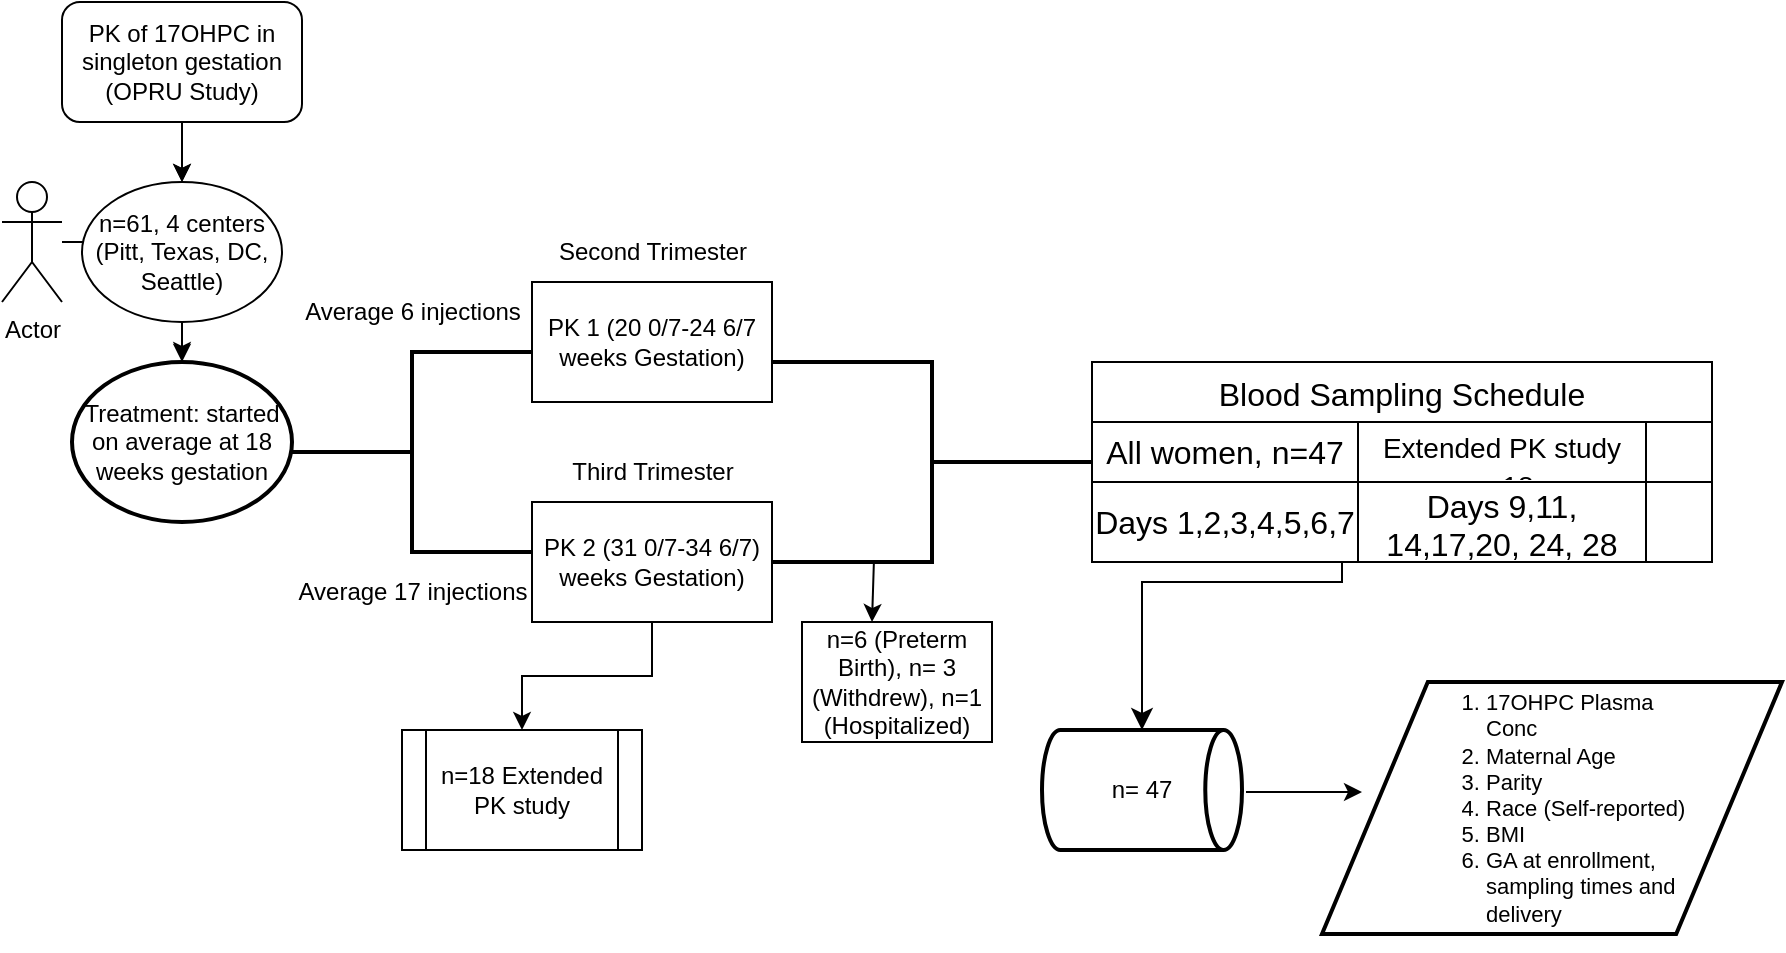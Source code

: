 <mxfile version="22.1.0" type="github" pages="4">
  <diagram name="SingletonGA" id="rbXkn7Sw2Spppkdq66Iw">
    <mxGraphModel dx="1050" dy="530" grid="1" gridSize="10" guides="1" tooltips="1" connect="0" arrows="1" fold="1" page="1" pageScale="1" pageWidth="1169" pageHeight="827" math="0" shadow="0">
      <root>
        <mxCell id="0" />
        <mxCell id="1" parent="0" />
        <mxCell id="QeXafyxIQdsIQlXE-B9K-46" value="" style="edgeStyle=orthogonalEdgeStyle;rounded=0;orthogonalLoop=1;jettySize=auto;html=1;" edge="1" parent="1" source="QeXafyxIQdsIQlXE-B9K-1" target="QeXafyxIQdsIQlXE-B9K-4">
          <mxGeometry relative="1" as="geometry" />
        </mxCell>
        <mxCell id="QeXafyxIQdsIQlXE-B9K-1" value="PK of 17OHPC in singleton gestation (OPRU Study)" style="rounded=1;whiteSpace=wrap;html=1;" vertex="1" parent="1">
          <mxGeometry x="200" y="90" width="120" height="60" as="geometry" />
        </mxCell>
        <mxCell id="QeXafyxIQdsIQlXE-B9K-2" value="" style="endArrow=classic;html=1;rounded=0;exitX=0.5;exitY=1;exitDx=0;exitDy=0;" edge="1" parent="1" source="QeXafyxIQdsIQlXE-B9K-1">
          <mxGeometry width="50" height="50" relative="1" as="geometry">
            <mxPoint x="520" y="310" as="sourcePoint" />
            <mxPoint x="260" y="180" as="targetPoint" />
          </mxGeometry>
        </mxCell>
        <mxCell id="sl1eRLKkdtRaeZvw6ni7-1" value="" style="edgeStyle=orthogonalEdgeStyle;rounded=0;orthogonalLoop=1;jettySize=auto;html=1;" edge="1" parent="1" source="QeXafyxIQdsIQlXE-B9K-3" target="QeXafyxIQdsIQlXE-B9K-44">
          <mxGeometry relative="1" as="geometry" />
        </mxCell>
        <mxCell id="QeXafyxIQdsIQlXE-B9K-3" value="Actor" style="shape=umlActor;verticalLabelPosition=bottom;verticalAlign=top;html=1;outlineConnect=0;" vertex="1" parent="1">
          <mxGeometry x="170" y="180" width="30" height="60" as="geometry" />
        </mxCell>
        <mxCell id="QeXafyxIQdsIQlXE-B9K-4" value="n=61, 4 centers (Pitt, Texas, DC, Seattle)" style="ellipse;whiteSpace=wrap;html=1;" vertex="1" parent="1">
          <mxGeometry x="210" y="180" width="100" height="70" as="geometry" />
        </mxCell>
        <mxCell id="QeXafyxIQdsIQlXE-B9K-6" value="" style="strokeWidth=2;html=1;shape=mxgraph.flowchart.annotation_2;align=left;labelPosition=right;pointerEvents=1;" vertex="1" parent="1">
          <mxGeometry x="315" y="265" width="120" height="100" as="geometry" />
        </mxCell>
        <mxCell id="QeXafyxIQdsIQlXE-B9K-11" value="PK 1 (20 0/7-24 6/7 weeks Gestation)" style="rounded=0;whiteSpace=wrap;html=1;" vertex="1" parent="1">
          <mxGeometry x="435" y="230" width="120" height="60" as="geometry" />
        </mxCell>
        <mxCell id="QeXafyxIQdsIQlXE-B9K-16" value="" style="edgeStyle=orthogonalEdgeStyle;rounded=0;orthogonalLoop=1;jettySize=auto;html=1;" edge="1" parent="1" source="QeXafyxIQdsIQlXE-B9K-12" target="QeXafyxIQdsIQlXE-B9K-15">
          <mxGeometry relative="1" as="geometry" />
        </mxCell>
        <mxCell id="QeXafyxIQdsIQlXE-B9K-12" value="PK 2 (31 0/7-34 6/7) weeks Gestation)" style="rounded=0;whiteSpace=wrap;html=1;" vertex="1" parent="1">
          <mxGeometry x="435" y="340" width="120" height="60" as="geometry" />
        </mxCell>
        <mxCell id="QeXafyxIQdsIQlXE-B9K-13" value="Second Trimester" style="text;html=1;align=center;verticalAlign=middle;resizable=0;points=[];autosize=1;strokeColor=none;fillColor=none;" vertex="1" parent="1">
          <mxGeometry x="435" y="200" width="120" height="30" as="geometry" />
        </mxCell>
        <mxCell id="QeXafyxIQdsIQlXE-B9K-14" value="Third Trimester" style="text;html=1;align=center;verticalAlign=middle;resizable=0;points=[];autosize=1;strokeColor=none;fillColor=none;" vertex="1" parent="1">
          <mxGeometry x="445" y="310" width="100" height="30" as="geometry" />
        </mxCell>
        <mxCell id="QeXafyxIQdsIQlXE-B9K-15" value="n=18 Extended PK study" style="shape=process;whiteSpace=wrap;html=1;backgroundOutline=1;rounded=0;" vertex="1" parent="1">
          <mxGeometry x="370" y="454" width="120" height="60" as="geometry" />
        </mxCell>
        <mxCell id="QeXafyxIQdsIQlXE-B9K-19" value="Blood Sampling Schedule" style="shape=table;startSize=30;container=1;collapsible=0;childLayout=tableLayout;strokeColor=default;fontSize=16;" vertex="1" parent="1">
          <mxGeometry x="715" y="270" width="310" height="100" as="geometry" />
        </mxCell>
        <mxCell id="QeXafyxIQdsIQlXE-B9K-20" value="" style="shape=tableRow;horizontal=0;startSize=0;swimlaneHead=0;swimlaneBody=0;strokeColor=inherit;top=0;left=0;bottom=0;right=0;collapsible=0;dropTarget=0;fillColor=none;points=[[0,0.5],[1,0.5]];portConstraint=eastwest;fontSize=16;" vertex="1" parent="QeXafyxIQdsIQlXE-B9K-19">
          <mxGeometry y="30" width="310" height="30" as="geometry" />
        </mxCell>
        <mxCell id="QeXafyxIQdsIQlXE-B9K-21" value="All women, n=47" style="shape=partialRectangle;html=1;whiteSpace=wrap;connectable=0;strokeColor=inherit;overflow=hidden;fillColor=none;top=0;left=0;bottom=0;right=0;pointerEvents=1;fontSize=16;" vertex="1" parent="QeXafyxIQdsIQlXE-B9K-20">
          <mxGeometry width="133" height="30" as="geometry">
            <mxRectangle width="133" height="30" as="alternateBounds" />
          </mxGeometry>
        </mxCell>
        <mxCell id="QeXafyxIQdsIQlXE-B9K-22" value="&lt;font style=&quot;font-size: 14px;&quot;&gt;Extended PK study n=18&lt;/font&gt;" style="shape=partialRectangle;html=1;whiteSpace=wrap;connectable=0;strokeColor=inherit;overflow=hidden;fillColor=none;top=0;left=0;bottom=0;right=0;pointerEvents=1;fontSize=16;" vertex="1" parent="QeXafyxIQdsIQlXE-B9K-20">
          <mxGeometry x="133" width="144" height="30" as="geometry">
            <mxRectangle width="144" height="30" as="alternateBounds" />
          </mxGeometry>
        </mxCell>
        <mxCell id="QeXafyxIQdsIQlXE-B9K-23" value="" style="shape=partialRectangle;html=1;whiteSpace=wrap;connectable=0;strokeColor=inherit;overflow=hidden;fillColor=none;top=0;left=0;bottom=0;right=0;pointerEvents=1;fontSize=16;" vertex="1" parent="QeXafyxIQdsIQlXE-B9K-20">
          <mxGeometry x="277" width="33" height="30" as="geometry">
            <mxRectangle width="33" height="30" as="alternateBounds" />
          </mxGeometry>
        </mxCell>
        <mxCell id="QeXafyxIQdsIQlXE-B9K-24" value="" style="shape=tableRow;horizontal=0;startSize=0;swimlaneHead=0;swimlaneBody=0;strokeColor=inherit;top=0;left=0;bottom=0;right=0;collapsible=0;dropTarget=0;fillColor=none;points=[[0,0.5],[1,0.5]];portConstraint=eastwest;fontSize=16;" vertex="1" parent="QeXafyxIQdsIQlXE-B9K-19">
          <mxGeometry y="60" width="310" height="40" as="geometry" />
        </mxCell>
        <mxCell id="QeXafyxIQdsIQlXE-B9K-25" value="Days 1,2,3,4,5,6,7" style="shape=partialRectangle;html=1;whiteSpace=wrap;connectable=0;strokeColor=inherit;overflow=hidden;fillColor=none;top=0;left=0;bottom=0;right=0;pointerEvents=1;fontSize=16;" vertex="1" parent="QeXafyxIQdsIQlXE-B9K-24">
          <mxGeometry width="133" height="40" as="geometry">
            <mxRectangle width="133" height="40" as="alternateBounds" />
          </mxGeometry>
        </mxCell>
        <mxCell id="QeXafyxIQdsIQlXE-B9K-26" value="Days 9,11, 14,17,20, 24, 28" style="shape=partialRectangle;html=1;whiteSpace=wrap;connectable=0;strokeColor=inherit;overflow=hidden;fillColor=none;top=0;left=0;bottom=0;right=0;pointerEvents=1;fontSize=16;" vertex="1" parent="QeXafyxIQdsIQlXE-B9K-24">
          <mxGeometry x="133" width="144" height="40" as="geometry">
            <mxRectangle width="144" height="40" as="alternateBounds" />
          </mxGeometry>
        </mxCell>
        <mxCell id="QeXafyxIQdsIQlXE-B9K-27" value="" style="shape=partialRectangle;html=1;whiteSpace=wrap;connectable=0;strokeColor=inherit;overflow=hidden;fillColor=none;top=0;left=0;bottom=0;right=0;pointerEvents=1;fontSize=16;" vertex="1" parent="QeXafyxIQdsIQlXE-B9K-24">
          <mxGeometry x="277" width="33" height="40" as="geometry">
            <mxRectangle width="33" height="40" as="alternateBounds" />
          </mxGeometry>
        </mxCell>
        <mxCell id="QeXafyxIQdsIQlXE-B9K-35" value="" style="strokeWidth=2;html=1;shape=mxgraph.flowchart.annotation_2;align=left;labelPosition=right;pointerEvents=1;rotation=-180;" vertex="1" parent="1">
          <mxGeometry x="555" y="270" width="160" height="100" as="geometry" />
        </mxCell>
        <mxCell id="QeXafyxIQdsIQlXE-B9K-40" value="&lt;blockquote&gt;&lt;div align=&quot;left&quot;&gt;&lt;ol style=&quot;font-size: 11px;&quot;&gt;&lt;li&gt;17OHPC Plasma Conc&lt;br&gt;&lt;/li&gt;&lt;li&gt;&lt;font style=&quot;font-size: 11px;&quot;&gt;Maternal Age&lt;/font&gt;&lt;/li&gt;&lt;li&gt;&lt;font style=&quot;font-size: 11px;&quot;&gt;Parity&lt;/font&gt;&lt;/li&gt;&lt;li&gt;&lt;font style=&quot;font-size: 11px;&quot;&gt;Race (Self-reported)&lt;/font&gt;&lt;/li&gt;&lt;li&gt;&lt;font style=&quot;font-size: 11px;&quot;&gt;BMI&lt;/font&gt;&lt;/li&gt;&lt;li&gt;&lt;font style=&quot;font-size: 11px;&quot;&gt;GA at enrollment, sampling times and delivery&lt;/font&gt;&lt;/li&gt;&lt;/ol&gt;&lt;/div&gt;&lt;/blockquote&gt;" style="shape=parallelogram;html=1;strokeWidth=2;perimeter=parallelogramPerimeter;whiteSpace=wrap;rounded=1;arcSize=0;size=0.23;align=left;" vertex="1" parent="1">
          <mxGeometry x="830" y="430" width="230" height="126" as="geometry" />
        </mxCell>
        <mxCell id="QeXafyxIQdsIQlXE-B9K-41" value="" style="edgeStyle=segmentEdgeStyle;endArrow=classic;html=1;curved=0;rounded=0;endSize=8;startSize=8;exitX=0.5;exitY=1;exitDx=0;exitDy=0;" edge="1" parent="1" source="QeXafyxIQdsIQlXE-B9K-19" target="QeXafyxIQdsIQlXE-B9K-51">
          <mxGeometry width="50" height="50" relative="1" as="geometry">
            <mxPoint x="715" y="360" as="sourcePoint" />
            <mxPoint x="740" y="450" as="targetPoint" />
            <Array as="points">
              <mxPoint x="840" y="370" />
              <mxPoint x="840" y="380" />
              <mxPoint x="740" y="380" />
            </Array>
          </mxGeometry>
        </mxCell>
        <mxCell id="QeXafyxIQdsIQlXE-B9K-44" value="Treatment: started on average at 18 weeks gestation" style="strokeWidth=2;html=1;shape=mxgraph.flowchart.start_2;whiteSpace=wrap;" vertex="1" parent="1">
          <mxGeometry x="205" y="270" width="110" height="80" as="geometry" />
        </mxCell>
        <mxCell id="QeXafyxIQdsIQlXE-B9K-45" value="" style="endArrow=classic;html=1;rounded=0;exitX=0.5;exitY=1;exitDx=0;exitDy=0;" edge="1" parent="1" source="QeXafyxIQdsIQlXE-B9K-4">
          <mxGeometry width="50" height="50" relative="1" as="geometry">
            <mxPoint x="260" y="239" as="sourcePoint" />
            <mxPoint x="260" y="269" as="targetPoint" />
          </mxGeometry>
        </mxCell>
        <mxCell id="QeXafyxIQdsIQlXE-B9K-47" value="Average 6 injections" style="text;html=1;align=center;verticalAlign=middle;resizable=0;points=[];autosize=1;strokeColor=none;fillColor=none;" vertex="1" parent="1">
          <mxGeometry x="310" y="230" width="130" height="30" as="geometry" />
        </mxCell>
        <mxCell id="QeXafyxIQdsIQlXE-B9K-48" value="Average 17 injections" style="text;html=1;align=center;verticalAlign=middle;resizable=0;points=[];autosize=1;strokeColor=none;fillColor=none;" vertex="1" parent="1">
          <mxGeometry x="310" y="370" width="130" height="30" as="geometry" />
        </mxCell>
        <mxCell id="QeXafyxIQdsIQlXE-B9K-51" value="n= 47" style="strokeWidth=2;html=1;shape=mxgraph.flowchart.direct_data;whiteSpace=wrap;" vertex="1" parent="1">
          <mxGeometry x="690" y="454" width="100" height="60" as="geometry" />
        </mxCell>
        <mxCell id="QeXafyxIQdsIQlXE-B9K-53" value="" style="endArrow=classic;html=1;rounded=0;exitX=1.02;exitY=0.517;exitDx=0;exitDy=0;exitPerimeter=0;" edge="1" parent="1" source="QeXafyxIQdsIQlXE-B9K-51">
          <mxGeometry width="50" height="50" relative="1" as="geometry">
            <mxPoint x="590" y="410" as="sourcePoint" />
            <mxPoint x="850" y="485" as="targetPoint" />
          </mxGeometry>
        </mxCell>
        <mxCell id="QeXafyxIQdsIQlXE-B9K-55" value="" style="endArrow=classic;html=1;rounded=0;exitX=0.713;exitY=-0.05;exitDx=0;exitDy=0;exitPerimeter=0;" edge="1" parent="1">
          <mxGeometry width="50" height="50" relative="1" as="geometry">
            <mxPoint x="605.92" y="371" as="sourcePoint" />
            <mxPoint x="605" y="400" as="targetPoint" />
          </mxGeometry>
        </mxCell>
        <mxCell id="QeXafyxIQdsIQlXE-B9K-56" value="n=6 (Preterm Birth), n= 3 (Withdrew), n=1 (Hospitalized)" style="rounded=0;whiteSpace=wrap;html=1;" vertex="1" parent="1">
          <mxGeometry x="570" y="400" width="95" height="60" as="geometry" />
        </mxCell>
      </root>
    </mxGraphModel>
  </diagram>
  <diagram id="l_zEcg39AWwPifEvtune" name="MultifetalGA">
    <mxGraphModel dx="2784" dy="815" grid="1" gridSize="10" guides="1" tooltips="1" connect="1" arrows="1" fold="1" page="1" pageScale="1" pageWidth="1169" pageHeight="827" math="0" shadow="0">
      <root>
        <mxCell id="0" />
        <mxCell id="1" parent="0" />
        <mxCell id="mY0vtn4PG4_8McQs759Y-1" value="" style="edgeStyle=orthogonalEdgeStyle;rounded=0;orthogonalLoop=1;jettySize=auto;html=1;" edge="1" parent="1" source="mY0vtn4PG4_8McQs759Y-2" target="mY0vtn4PG4_8McQs759Y-6">
          <mxGeometry relative="1" as="geometry" />
        </mxCell>
        <mxCell id="mY0vtn4PG4_8McQs759Y-2" value="&lt;font style=&quot;font-size: 14px;&quot;&gt;PK of 17OHPC in multifetal gestation (MFMU Study)&lt;/font&gt;" style="rounded=1;whiteSpace=wrap;html=1;" vertex="1" parent="1">
          <mxGeometry x="-1110" y="22.5" width="120" height="60" as="geometry" />
        </mxCell>
        <mxCell id="mY0vtn4PG4_8McQs759Y-3" value="" style="endArrow=classic;html=1;rounded=0;exitX=0.5;exitY=1;exitDx=0;exitDy=0;" edge="1" parent="1" source="mY0vtn4PG4_8McQs759Y-2">
          <mxGeometry width="50" height="50" relative="1" as="geometry">
            <mxPoint x="-790" y="307.5" as="sourcePoint" />
            <mxPoint x="-1050" y="177.5" as="targetPoint" />
          </mxGeometry>
        </mxCell>
        <mxCell id="mY0vtn4PG4_8McQs759Y-5" value="Actor" style="shape=umlActor;verticalLabelPosition=bottom;verticalAlign=top;html=1;outlineConnect=0;" vertex="1" parent="1">
          <mxGeometry x="-1140" y="160" width="30" height="60" as="geometry" />
        </mxCell>
        <mxCell id="mY0vtn4PG4_8McQs759Y-6" value="Twins: n=661, Triplets: n=134" style="ellipse;whiteSpace=wrap;html=1;" vertex="1" parent="1">
          <mxGeometry x="-1100" y="155" width="100" height="70" as="geometry" />
        </mxCell>
        <mxCell id="mY0vtn4PG4_8McQs759Y-7" value="" style="strokeWidth=2;html=1;shape=mxgraph.flowchart.annotation_2;align=left;labelPosition=right;pointerEvents=1;" vertex="1" parent="1">
          <mxGeometry x="-995" y="117.5" width="65" height="142.5" as="geometry" />
        </mxCell>
        <mxCell id="mY0vtn4PG4_8McQs759Y-8" value="RCT 1: Twin " style="rounded=0;whiteSpace=wrap;html=1;" vertex="1" parent="1">
          <mxGeometry x="-930" y="92.5" width="120" height="60" as="geometry" />
        </mxCell>
        <mxCell id="mY0vtn4PG4_8McQs759Y-35" style="edgeStyle=orthogonalEdgeStyle;rounded=0;orthogonalLoop=1;jettySize=auto;html=1;exitX=0.5;exitY=1;exitDx=0;exitDy=0;" edge="1" parent="1" source="mY0vtn4PG4_8McQs759Y-10">
          <mxGeometry relative="1" as="geometry">
            <mxPoint x="-855" y="287.5" as="targetPoint" />
          </mxGeometry>
        </mxCell>
        <mxCell id="mY0vtn4PG4_8McQs759Y-10" value="RCT 2: Triplets" style="rounded=0;whiteSpace=wrap;html=1;" vertex="1" parent="1">
          <mxGeometry x="-925" y="237.5" width="120" height="60" as="geometry" />
        </mxCell>
        <mxCell id="mY0vtn4PG4_8McQs759Y-24" value="&lt;blockquote&gt;&lt;div align=&quot;left&quot;&gt;&lt;ol style=&quot;font-size: 11px;&quot;&gt;&lt;li&gt;17OHPC Plasma Conc&lt;br&gt;&lt;/li&gt;&lt;li&gt;&lt;font style=&quot;font-size: 11px;&quot;&gt;Maternal Age&lt;/font&gt;&lt;/li&gt;&lt;li&gt;&lt;font style=&quot;font-size: 11px;&quot;&gt;Parity&lt;/font&gt;&lt;/li&gt;&lt;li&gt;&lt;font style=&quot;font-size: 11px;&quot;&gt;Race (Self-reported)&lt;/font&gt;&lt;/li&gt;&lt;li&gt;&lt;font style=&quot;font-size: 11px;&quot;&gt;BMI&lt;/font&gt;&lt;/li&gt;&lt;li&gt;&lt;font style=&quot;font-size: 11px;&quot;&gt;GA at enrollment, sampling times and delivery&lt;/font&gt;&lt;/li&gt;&lt;/ol&gt;&lt;/div&gt;&lt;/blockquote&gt;" style="shape=parallelogram;html=1;strokeWidth=2;perimeter=parallelogramPerimeter;whiteSpace=wrap;rounded=1;arcSize=0;size=0.23;align=left;" vertex="1" parent="1">
          <mxGeometry x="-680" y="620" width="230" height="126" as="geometry" />
        </mxCell>
        <mxCell id="mY0vtn4PG4_8McQs759Y-30" value="n= 47" style="strokeWidth=2;html=1;shape=mxgraph.flowchart.direct_data;whiteSpace=wrap;" vertex="1" parent="1">
          <mxGeometry x="-850" y="653" width="100" height="60" as="geometry" />
        </mxCell>
        <mxCell id="mY0vtn4PG4_8McQs759Y-31" value="" style="endArrow=classic;html=1;rounded=0;exitX=1.02;exitY=0.517;exitDx=0;exitDy=0;exitPerimeter=0;" edge="1" parent="1" source="mY0vtn4PG4_8McQs759Y-30" target="mY0vtn4PG4_8McQs759Y-24">
          <mxGeometry width="50" height="50" relative="1" as="geometry">
            <mxPoint x="-860" y="590" as="sourcePoint" />
            <mxPoint x="-660" y="665.5" as="targetPoint" />
          </mxGeometry>
        </mxCell>
        <mxCell id="mY0vtn4PG4_8McQs759Y-37" value="250 mg 17OHPC in 1 ml castor oil" style="rounded=0;whiteSpace=wrap;html=1;" vertex="1" parent="1">
          <mxGeometry x="-765" y="57.5" width="120" height="60" as="geometry" />
        </mxCell>
        <mxCell id="mY0vtn4PG4_8McQs759Y-38" value="castor oil alone" style="rounded=0;whiteSpace=wrap;html=1;" vertex="1" parent="1">
          <mxGeometry x="-765" y="137.5" width="120" height="60" as="geometry" />
        </mxCell>
        <mxCell id="mY0vtn4PG4_8McQs759Y-39" value="" style="strokeWidth=2;html=1;shape=mxgraph.flowchart.annotation_2;align=left;labelPosition=right;pointerEvents=1;" vertex="1" parent="1">
          <mxGeometry x="-810" y="77.5" width="45" height="90" as="geometry" />
        </mxCell>
        <mxCell id="mY0vtn4PG4_8McQs759Y-40" value="250 mg 17OHPC in 1 ml castor oil" style="rounded=0;whiteSpace=wrap;html=1;" vertex="1" parent="1">
          <mxGeometry x="-760" y="207.5" width="120" height="60" as="geometry" />
        </mxCell>
        <mxCell id="mY0vtn4PG4_8McQs759Y-41" value="castor oil alone" style="rounded=0;whiteSpace=wrap;html=1;" vertex="1" parent="1">
          <mxGeometry x="-760" y="287.5" width="120" height="60" as="geometry" />
        </mxCell>
        <mxCell id="mY0vtn4PG4_8McQs759Y-42" value="" style="strokeWidth=2;html=1;shape=mxgraph.flowchart.annotation_2;align=left;labelPosition=right;pointerEvents=1;" vertex="1" parent="1">
          <mxGeometry x="-805" y="227.5" width="45" height="90" as="geometry" />
        </mxCell>
        <mxCell id="mY0vtn4PG4_8McQs759Y-44" value="EPOCH 1 (24-28 weeks GA)" style="rounded=0;whiteSpace=wrap;html=1;" vertex="1" parent="1">
          <mxGeometry x="-584" y="137.5" width="120" height="60" as="geometry" />
        </mxCell>
        <mxCell id="mY0vtn4PG4_8McQs759Y-45" value="EPOCH 2 (32-35 weeks GA)" style="rounded=0;whiteSpace=wrap;html=1;" vertex="1" parent="1">
          <mxGeometry x="-585" y="220" width="120" height="60" as="geometry" />
        </mxCell>
        <mxCell id="mY0vtn4PG4_8McQs759Y-46" value="" style="shape=curlyBracket;whiteSpace=wrap;html=1;rounded=1;flipH=1;labelPosition=right;verticalLabelPosition=middle;align=left;verticalAlign=middle;" vertex="1" parent="1">
          <mxGeometry x="-615" y="127.5" width="30" height="160" as="geometry" />
        </mxCell>
        <mxCell id="Um3ZDxElVhCugNatW6k_-14" value="Sparse Sampling &#xa;(1 sample per patient)" style="shape=table;childLayout=tableLayout;startSize=40;collapsible=0;recursiveResize=0;expand=0;fontSize=14;" vertex="1" parent="1">
          <mxGeometry x="-400" y="40" width="230" height="200" as="geometry" />
        </mxCell>
        <mxCell id="Um3ZDxElVhCugNatW6k_-15" value="EPOCH 1" style="shape=tableRow;horizontal=0;swimlaneHead=0;swimlaneBody=0;top=0;left=0;strokeColor=inherit;bottom=0;right=0;dropTarget=0;fontStyle=0;fillColor=none;points=[[0,0.5],[1,0.5]];portConstraint=eastwest;startSize=40;collapsible=0;recursiveResize=0;expand=0;fontSize=16;" vertex="1" parent="Um3ZDxElVhCugNatW6k_-14">
          <mxGeometry y="40" width="230" height="78" as="geometry" />
        </mxCell>
        <mxCell id="Um3ZDxElVhCugNatW6k_-16" value="Twin" style="swimlane;swimlaneHead=0;swimlaneBody=0;fontStyle=0;strokeColor=inherit;connectable=0;fillColor=none;startSize=40;collapsible=0;recursiveResize=0;expand=0;fontSize=16;" vertex="1" parent="Um3ZDxElVhCugNatW6k_-15">
          <mxGeometry x="40" width="95" height="78" as="geometry">
            <mxRectangle width="95" height="78" as="alternateBounds" />
          </mxGeometry>
        </mxCell>
        <mxCell id="Um3ZDxElVhCugNatW6k_-27" value="&lt;font style=&quot;font-size: 20px;&quot;&gt;97&lt;/font&gt;" style="text;html=1;align=center;verticalAlign=middle;resizable=0;points=[];autosize=1;strokeColor=none;fillColor=none;" vertex="1" parent="Um3ZDxElVhCugNatW6k_-16">
          <mxGeometry x="25" y="40" width="50" height="40" as="geometry" />
        </mxCell>
        <mxCell id="Um3ZDxElVhCugNatW6k_-17" value="Triplet" style="swimlane;swimlaneHead=0;swimlaneBody=0;fontStyle=0;strokeColor=inherit;connectable=0;fillColor=none;startSize=40;collapsible=0;recursiveResize=0;expand=0;fontSize=16;" vertex="1" parent="Um3ZDxElVhCugNatW6k_-15">
          <mxGeometry x="135" width="95" height="78" as="geometry">
            <mxRectangle width="95" height="78" as="alternateBounds" />
          </mxGeometry>
        </mxCell>
        <mxCell id="Um3ZDxElVhCugNatW6k_-28" value="&lt;font style=&quot;font-size: 21px;&quot;&gt;53&lt;/font&gt;" style="text;html=1;align=center;verticalAlign=middle;resizable=0;points=[];autosize=1;strokeColor=none;fillColor=none;" vertex="1" parent="Um3ZDxElVhCugNatW6k_-17">
          <mxGeometry x="23" y="47.5" width="50" height="40" as="geometry" />
        </mxCell>
        <mxCell id="Um3ZDxElVhCugNatW6k_-19" value="EPOCH 2" style="shape=tableRow;horizontal=0;swimlaneHead=0;swimlaneBody=0;top=0;left=0;strokeColor=inherit;bottom=0;right=0;dropTarget=0;fontStyle=0;fillColor=none;points=[[0,0.5],[1,0.5]];portConstraint=eastwest;startSize=40;collapsible=0;recursiveResize=0;expand=0;fontSize=16;" vertex="1" parent="Um3ZDxElVhCugNatW6k_-14">
          <mxGeometry y="118" width="230" height="82" as="geometry" />
        </mxCell>
        <mxCell id="Um3ZDxElVhCugNatW6k_-20" value="" style="swimlane;swimlaneHead=0;swimlaneBody=0;fontStyle=0;connectable=0;strokeColor=inherit;fillColor=none;startSize=0;collapsible=0;recursiveResize=0;expand=0;fontSize=16;" vertex="1" parent="Um3ZDxElVhCugNatW6k_-19">
          <mxGeometry x="40" width="95" height="82" as="geometry">
            <mxRectangle width="95" height="82" as="alternateBounds" />
          </mxGeometry>
        </mxCell>
        <mxCell id="Um3ZDxElVhCugNatW6k_-29" value="&lt;font style=&quot;font-size: 22px;&quot;&gt;70&lt;/font&gt;" style="text;html=1;align=center;verticalAlign=middle;resizable=0;points=[];autosize=1;strokeColor=none;fillColor=none;" vertex="1" parent="Um3ZDxElVhCugNatW6k_-20">
          <mxGeometry x="25" y="28" width="50" height="40" as="geometry" />
        </mxCell>
        <mxCell id="Um3ZDxElVhCugNatW6k_-21" value="" style="swimlane;swimlaneHead=0;swimlaneBody=0;fontStyle=0;connectable=0;strokeColor=inherit;fillColor=none;startSize=0;collapsible=0;recursiveResize=0;expand=0;fontSize=16;" vertex="1" parent="Um3ZDxElVhCugNatW6k_-19">
          <mxGeometry x="135" width="95" height="82" as="geometry">
            <mxRectangle width="95" height="82" as="alternateBounds" />
          </mxGeometry>
        </mxCell>
        <mxCell id="Um3ZDxElVhCugNatW6k_-30" value="&lt;font style=&quot;font-size: 20px;&quot;&gt;26&lt;/font&gt;" style="text;html=1;align=center;verticalAlign=middle;resizable=0;points=[];autosize=1;strokeColor=none;fillColor=none;" vertex="1" parent="Um3ZDxElVhCugNatW6k_-21">
          <mxGeometry x="18" y="28" width="50" height="40" as="geometry" />
        </mxCell>
        <mxCell id="Um3ZDxElVhCugNatW6k_-45" value="" style="edgeStyle=elbowEdgeStyle;elbow=horizontal;endArrow=classic;html=1;curved=0;rounded=0;endSize=8;startSize=8;exitX=0;exitY=0.769;exitDx=0;exitDy=0;exitPerimeter=0;" edge="1" parent="1" source="Um3ZDxElVhCugNatW6k_-15">
          <mxGeometry width="50" height="50" relative="1" as="geometry">
            <mxPoint x="-400" y="155" as="sourcePoint" />
            <mxPoint x="-410" y="340" as="targetPoint" />
            <Array as="points">
              <mxPoint x="-430" y="250" />
            </Array>
          </mxGeometry>
        </mxCell>
        <mxCell id="Um3ZDxElVhCugNatW6k_-46" value="Intensive Sampling" style="shape=table;childLayout=tableLayout;startSize=40;collapsible=0;recursiveResize=0;expand=0;fontSize=14;" vertex="1" parent="1">
          <mxGeometry x="-400" y="267.5" width="130" height="121" as="geometry" />
        </mxCell>
        <mxCell id="Um3ZDxElVhCugNatW6k_-47" value="EPOCH 1" style="shape=tableRow;horizontal=0;swimlaneHead=0;swimlaneBody=0;top=0;left=0;strokeColor=inherit;bottom=0;right=0;dropTarget=0;fontStyle=0;fillColor=none;points=[[0,0.5],[1,0.5]];portConstraint=eastwest;startSize=40;collapsible=0;recursiveResize=0;expand=0;fontSize=16;" vertex="1" parent="Um3ZDxElVhCugNatW6k_-46">
          <mxGeometry y="40" width="130" height="81" as="geometry" />
        </mxCell>
        <mxCell id="Um3ZDxElVhCugNatW6k_-48" value="Twin" style="swimlane;swimlaneHead=0;swimlaneBody=0;fontStyle=0;strokeColor=inherit;connectable=0;fillColor=none;startSize=40;collapsible=0;recursiveResize=0;expand=0;fontSize=16;" vertex="1" parent="Um3ZDxElVhCugNatW6k_-47">
          <mxGeometry x="40" width="90" height="81" as="geometry">
            <mxRectangle width="90" height="81" as="alternateBounds" />
          </mxGeometry>
        </mxCell>
        <mxCell id="Um3ZDxElVhCugNatW6k_-49" value="&lt;font style=&quot;font-size: 21px;&quot;&gt;15&lt;/font&gt;" style="text;html=1;align=center;verticalAlign=middle;resizable=0;points=[];autosize=1;strokeColor=none;fillColor=none;" vertex="1" parent="Um3ZDxElVhCugNatW6k_-48">
          <mxGeometry x="18.5" y="46" width="50" height="40" as="geometry" />
        </mxCell>
        <mxCell id="Um3ZDxElVhCugNatW6k_-58" value="&lt;font style=&quot;font-size: 15px;&quot;&gt;Masked to treatment arm&lt;/font&gt;" style="rounded=0;whiteSpace=wrap;html=1;" vertex="1" parent="1">
          <mxGeometry x="-370" y="419.5" width="120" height="60" as="geometry" />
        </mxCell>
        <mxCell id="Um3ZDxElVhCugNatW6k_-59" value="&lt;font style=&quot;font-size: 14px;&quot;&gt;9 out of 15 received placebo- not included&lt;/font&gt;" style="rounded=0;whiteSpace=wrap;html=1;" vertex="1" parent="1">
          <mxGeometry x="-450" y="493.5" width="120" height="65" as="geometry" />
        </mxCell>
        <mxCell id="Um3ZDxElVhCugNatW6k_-60" value="&lt;font style=&quot;font-size: 14px;&quot;&gt;6 patients-received DRUG&lt;/font&gt;" style="rounded=0;whiteSpace=wrap;html=1;" vertex="1" parent="1">
          <mxGeometry x="-300" y="493.5" width="120" height="65" as="geometry" />
        </mxCell>
        <mxCell id="Um3ZDxElVhCugNatW6k_-61" value="&lt;font style=&quot;font-size: 13px;&quot;&gt;Samples taken 24-28 weeks GA, Days 1-7 post injection&lt;/font&gt;" style="rounded=0;whiteSpace=wrap;html=1;" vertex="1" parent="1">
          <mxGeometry x="-300" y="596" width="130" height="72.5" as="geometry" />
        </mxCell>
        <mxCell id="Um3ZDxElVhCugNatW6k_-62" value="&lt;font style=&quot;font-size: 13px;&quot;&gt;Minimum of 4 injections were given prior to sampling&lt;/font&gt;" style="text;html=1;align=center;verticalAlign=middle;resizable=0;points=[];autosize=1;strokeColor=none;fillColor=none;" vertex="1" parent="1">
          <mxGeometry x="-380" y="566" width="330" height="30" as="geometry" />
        </mxCell>
        <mxCell id="Um3ZDxElVhCugNatW6k_-63" value="" style="endArrow=classic;html=1;rounded=0;entryX=0.425;entryY=0.017;entryDx=0;entryDy=0;entryPerimeter=0;" edge="1" parent="1" target="Um3ZDxElVhCugNatW6k_-58">
          <mxGeometry width="50" height="50" relative="1" as="geometry">
            <mxPoint x="-320" y="388.5" as="sourcePoint" />
            <mxPoint x="-630" y="338.5" as="targetPoint" />
          </mxGeometry>
        </mxCell>
        <mxCell id="Um3ZDxElVhCugNatW6k_-68" value="Steady State not achieved by EPOCH 1" style="strokeWidth=2;html=1;shape=mxgraph.flowchart.terminator;whiteSpace=wrap;" vertex="1" parent="1">
          <mxGeometry x="-210" y="700" width="100" height="60" as="geometry" />
        </mxCell>
        <mxCell id="Um3ZDxElVhCugNatW6k_-70" value="&lt;div&gt;Plasma Conc&lt;/div&gt;&lt;div&gt;&amp;nbsp;at EPOCH 2 &amp;gt;&amp;gt; EPOCH 1&lt;/div&gt;" style="shape=parallelogram;html=1;strokeWidth=2;perimeter=parallelogramPerimeter;whiteSpace=wrap;rounded=1;arcSize=12;size=0.23;" vertex="1" parent="1">
          <mxGeometry x="-370" y="700" width="130" height="60" as="geometry" />
        </mxCell>
        <mxCell id="Um3ZDxElVhCugNatW6k_-71" value="" style="endArrow=classic;html=1;rounded=0;exitX=1;exitY=0.5;exitDx=0;exitDy=0;entryX=0;entryY=0.5;entryDx=0;entryDy=0;entryPerimeter=0;" edge="1" parent="1" source="Um3ZDxElVhCugNatW6k_-70" target="Um3ZDxElVhCugNatW6k_-68">
          <mxGeometry width="50" height="50" relative="1" as="geometry">
            <mxPoint x="-250" y="590" as="sourcePoint" />
            <mxPoint x="-200" y="540" as="targetPoint" />
          </mxGeometry>
        </mxCell>
      </root>
    </mxGraphModel>
  </diagram>
  <diagram id="DhsRqifD195Q_H3RLtws" name="TwinGA">
    <mxGraphModel dx="1050" dy="530" grid="1" gridSize="10" guides="1" tooltips="1" connect="1" arrows="1" fold="1" page="1" pageScale="1" pageWidth="1169" pageHeight="827" math="0" shadow="0">
      <root>
        <mxCell id="0" />
        <mxCell id="1" parent="0" />
      </root>
    </mxGraphModel>
  </diagram>
  <diagram id="p-2u2QcDOWZZnw_Evk6o" name="OPRC_PD">
    <mxGraphModel dx="1050" dy="530" grid="1" gridSize="10" guides="1" tooltips="1" connect="1" arrows="1" fold="1" page="1" pageScale="1" pageWidth="1169" pageHeight="827" math="0" shadow="0">
      <root>
        <mxCell id="0" />
        <mxCell id="1" parent="0" />
      </root>
    </mxGraphModel>
  </diagram>
</mxfile>
